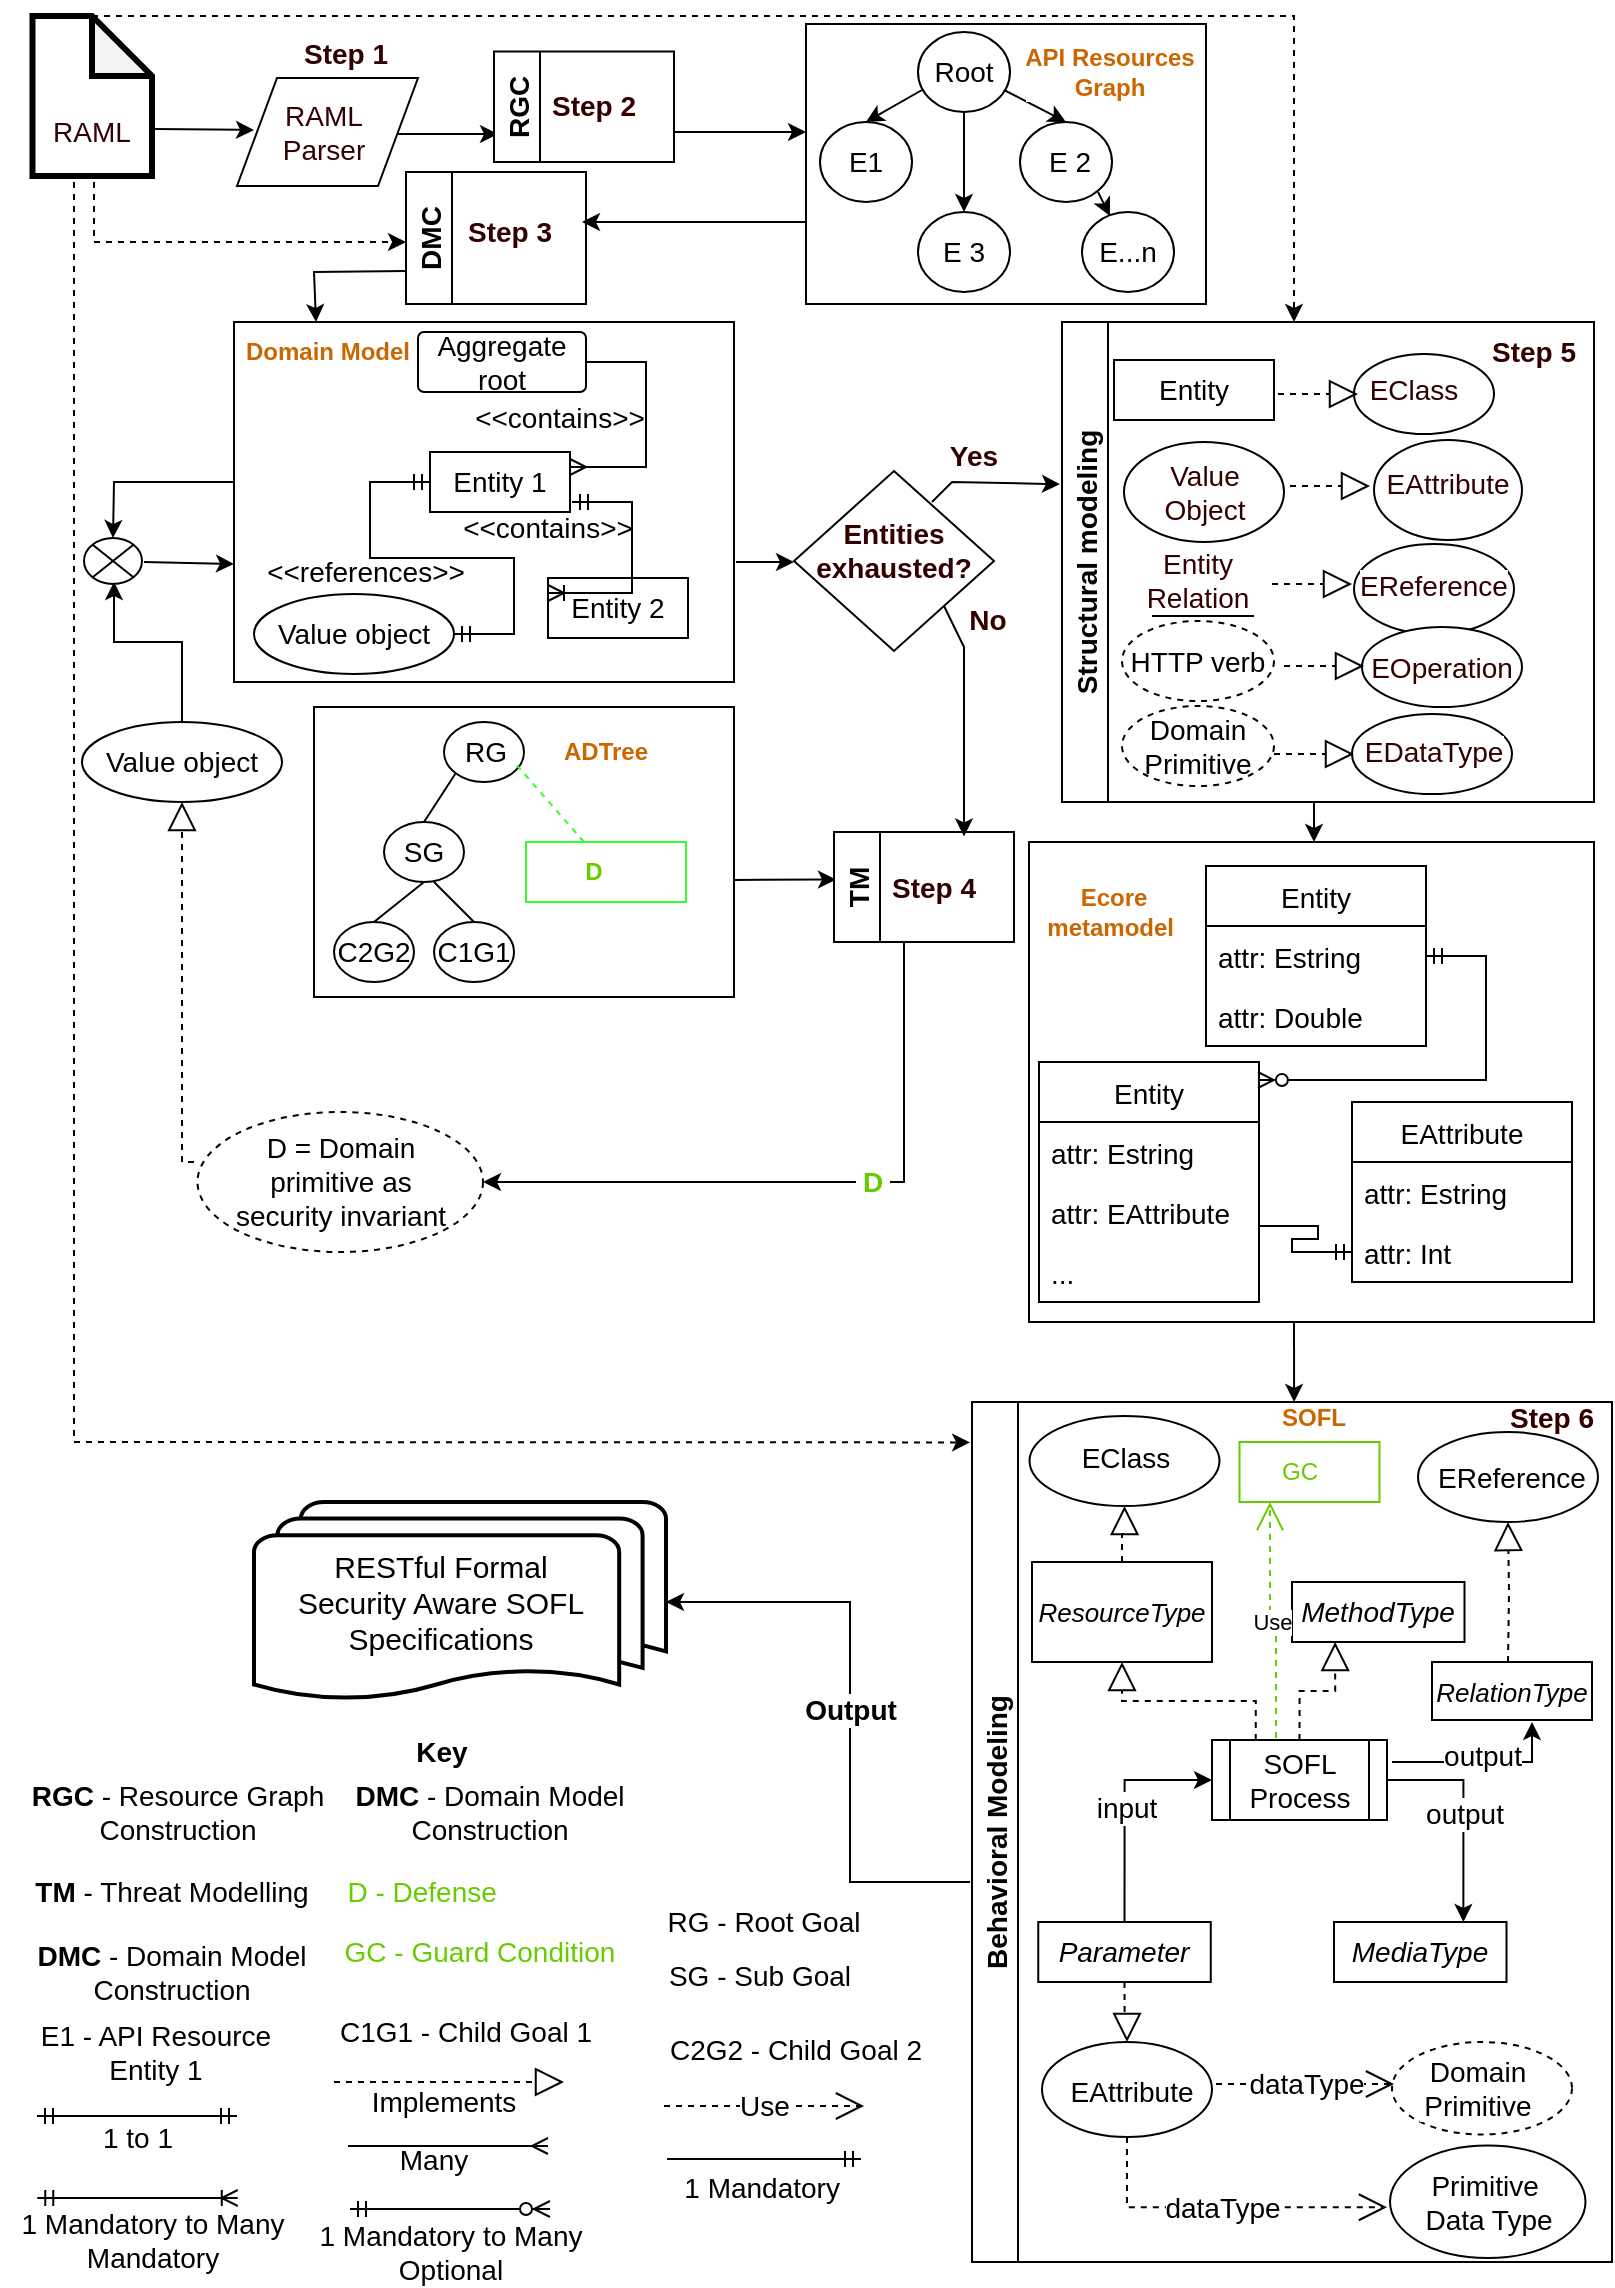 <mxfile version="15.8.7" type="device"><diagram name="Page-3" id="15rcQ--TNEFx4944QqeO"><mxGraphModel dx="946" dy="619" grid="1" gridSize="10" guides="1" tooltips="1" connect="1" arrows="1" fold="1" page="1" pageScale="1" pageWidth="413" pageHeight="583" math="0" shadow="0"><root><mxCell id="LGjT7sk2O4UjYlNqg3b7-0"/><mxCell id="LGjT7sk2O4UjYlNqg3b7-1" parent="LGjT7sk2O4UjYlNqg3b7-0"/><mxCell id="R_OeMxkTpsI81vRcRNlS-18" value="" style="rounded=0;whiteSpace=wrap;html=1;fontSize=14;" parent="LGjT7sk2O4UjYlNqg3b7-1" vertex="1"><mxGeometry x="120" y="160" width="250" height="180" as="geometry"/></mxCell><mxCell id="LGjT7sk2O4UjYlNqg3b7-2" value="" style="rounded=0;whiteSpace=wrap;html=1;fontSize=14;" parent="LGjT7sk2O4UjYlNqg3b7-1" vertex="1"><mxGeometry x="406" y="11" width="200" height="140" as="geometry"/></mxCell><mxCell id="LGjT7sk2O4UjYlNqg3b7-3" value="" style="shape=note;whiteSpace=wrap;html=1;backgroundOutline=1;darkOpacity=0.05;fontColor=#CC6600;strokeWidth=3;fillColor=none;" parent="LGjT7sk2O4UjYlNqg3b7-1" vertex="1"><mxGeometry x="19.25" y="7" width="59.75" height="80" as="geometry"/></mxCell><mxCell id="LGjT7sk2O4UjYlNqg3b7-4" value="RAML" style="text;html=1;strokeColor=none;fillColor=none;align=center;verticalAlign=middle;whiteSpace=wrap;rounded=0;fontColor=#330000;fontSize=14;" parent="LGjT7sk2O4UjYlNqg3b7-1" vertex="1"><mxGeometry x="19" y="50" width="60" height="30" as="geometry"/></mxCell><mxCell id="LGjT7sk2O4UjYlNqg3b7-25" value="" style="endArrow=classic;html=1;rounded=0;labelBackgroundColor=default;fontColor=default;strokeColor=default;entryX=1;entryY=0.5;entryDx=0;entryDy=0;" parent="LGjT7sk2O4UjYlNqg3b7-1" target="LGjT7sk2O4UjYlNqg3b7-106" edge="1"><mxGeometry relative="1" as="geometry"><mxPoint x="455" y="470" as="sourcePoint"/><mxPoint x="206" y="570" as="targetPoint"/><Array as="points"><mxPoint x="455" y="590"/><mxPoint x="330" y="590"/></Array></mxGeometry></mxCell><mxCell id="LGjT7sk2O4UjYlNqg3b7-26" value="&amp;nbsp;D&amp;nbsp;" style="edgeLabel;resizable=0;html=1;align=center;verticalAlign=middle;fontColor=#66CC00;strokeColor=default;fillColor=default;labelBackgroundColor=default;fontSize=14;fontStyle=1" parent="LGjT7sk2O4UjYlNqg3b7-25" connectable="0" vertex="1"><mxGeometry relative="1" as="geometry"><mxPoint x="29" as="offset"/></mxGeometry></mxCell><mxCell id="LGjT7sk2O4UjYlNqg3b7-27" value="Domain Model" style="text;html=1;strokeColor=none;fillColor=none;align=center;verticalAlign=middle;whiteSpace=wrap;rounded=0;labelBackgroundColor=default;fontColor=#CC6600;fontStyle=1" parent="LGjT7sk2O4UjYlNqg3b7-1" vertex="1"><mxGeometry x="101.75" y="160" width="130" height="30" as="geometry"/></mxCell><mxCell id="LGjT7sk2O4UjYlNqg3b7-29" value="" style="ellipse;whiteSpace=wrap;html=1;labelBackgroundColor=default;fontColor=#CC6600;strokeColor=default;fillColor=default;" parent="LGjT7sk2O4UjYlNqg3b7-1" vertex="1"><mxGeometry x="680" y="176" width="70" height="40" as="geometry"/></mxCell><mxCell id="LGjT7sk2O4UjYlNqg3b7-30" value="" style="ellipse;whiteSpace=wrap;html=1;labelBackgroundColor=default;fontColor=#CC6600;strokeColor=default;fillColor=default;" parent="LGjT7sk2O4UjYlNqg3b7-1" vertex="1"><mxGeometry x="565" y="220" width="80" height="50" as="geometry"/></mxCell><mxCell id="LGjT7sk2O4UjYlNqg3b7-32" value="Value Object" style="text;html=1;strokeColor=none;fillColor=none;align=center;verticalAlign=middle;whiteSpace=wrap;rounded=0;labelBackgroundColor=default;fontColor=#330000;arcSize=50;fontSize=14;" parent="LGjT7sk2O4UjYlNqg3b7-1" vertex="1"><mxGeometry x="577.5" y="232" width="55" height="25" as="geometry"/></mxCell><mxCell id="LGjT7sk2O4UjYlNqg3b7-35" value="" style="ellipse;whiteSpace=wrap;html=1;rounded=0;labelBackgroundColor=default;fontColor=#330000;strokeColor=default;fillColor=default;" parent="LGjT7sk2O4UjYlNqg3b7-1" vertex="1"><mxGeometry x="679" y="356" width="80" height="40" as="geometry"/></mxCell><mxCell id="LGjT7sk2O4UjYlNqg3b7-36" value="EDataType" style="text;html=1;strokeColor=none;fillColor=none;align=center;verticalAlign=middle;whiteSpace=wrap;rounded=0;labelBackgroundColor=default;fontColor=#330000;arcSize=50;fontSize=14;" parent="LGjT7sk2O4UjYlNqg3b7-1" vertex="1"><mxGeometry x="690" y="360" width="60" height="30" as="geometry"/></mxCell><mxCell id="LGjT7sk2O4UjYlNqg3b7-38" value="Behavioral Modeling" style="swimlane;horizontal=0;rounded=0;labelBackgroundColor=default;fontColor=default;strokeColor=default;fillColor=default;fontSize=14;" parent="LGjT7sk2O4UjYlNqg3b7-1" vertex="1"><mxGeometry x="489" y="700" width="320" height="430" as="geometry"/></mxCell><mxCell id="LGjT7sk2O4UjYlNqg3b7-39" value="" style="ellipse;whiteSpace=wrap;html=1;rounded=0;labelBackgroundColor=default;fontColor=default;strokeColor=default;fillColor=default;" parent="LGjT7sk2O4UjYlNqg3b7-38" vertex="1"><mxGeometry x="28.75" y="7" width="95" height="45" as="geometry"/></mxCell><mxCell id="LGjT7sk2O4UjYlNqg3b7-40" value="" style="shape=process;whiteSpace=wrap;html=1;backgroundOutline=1;rounded=0;labelBackgroundColor=default;fontColor=default;strokeColor=default;fillColor=default;" parent="LGjT7sk2O4UjYlNqg3b7-38" vertex="1"><mxGeometry x="120" y="169" width="87.5" height="40" as="geometry"/></mxCell><mxCell id="LGjT7sk2O4UjYlNqg3b7-41" value="SOFL Process" style="text;html=1;strokeColor=none;fillColor=none;align=center;verticalAlign=middle;whiteSpace=wrap;rounded=0;labelBackgroundColor=default;fontColor=default;fontSize=14;" parent="LGjT7sk2O4UjYlNqg3b7-38" vertex="1"><mxGeometry x="133.75" y="174" width="60" height="30" as="geometry"/></mxCell><mxCell id="LGjT7sk2O4UjYlNqg3b7-42" value="EClass" style="text;html=1;strokeColor=none;fillColor=none;align=center;verticalAlign=middle;whiteSpace=wrap;rounded=0;labelBackgroundColor=default;fontColor=default;fontSize=14;" parent="LGjT7sk2O4UjYlNqg3b7-38" vertex="1"><mxGeometry x="47" y="12.5" width="60" height="30" as="geometry"/></mxCell><mxCell id="LGjT7sk2O4UjYlNqg3b7-43" value="" style="ellipse;whiteSpace=wrap;html=1;rounded=0;labelBackgroundColor=default;fontColor=default;strokeColor=default;fillColor=default;" parent="LGjT7sk2O4UjYlNqg3b7-38" vertex="1"><mxGeometry x="223" y="15" width="90" height="45" as="geometry"/></mxCell><mxCell id="LGjT7sk2O4UjYlNqg3b7-44" value="EReference" style="text;html=1;strokeColor=none;fillColor=none;align=center;verticalAlign=middle;whiteSpace=wrap;rounded=0;labelBackgroundColor=default;fontColor=default;fontSize=14;" parent="LGjT7sk2O4UjYlNqg3b7-38" vertex="1"><mxGeometry x="240" y="22.5" width="60" height="30" as="geometry"/></mxCell><mxCell id="LGjT7sk2O4UjYlNqg3b7-45" value="ResourceType" style="whiteSpace=wrap;html=1;align=center;fontStyle=2;fontSize=13;" parent="LGjT7sk2O4UjYlNqg3b7-38" vertex="1"><mxGeometry x="30" y="80" width="90" height="50" as="geometry"/></mxCell><mxCell id="LGjT7sk2O4UjYlNqg3b7-46" value="Parameter" style="whiteSpace=wrap;html=1;align=center;fontStyle=2;fontSize=14;" parent="LGjT7sk2O4UjYlNqg3b7-38" vertex="1"><mxGeometry x="33.13" y="260" width="86.25" height="30" as="geometry"/></mxCell><mxCell id="LGjT7sk2O4UjYlNqg3b7-47" value="" style="ellipse;whiteSpace=wrap;html=1;rounded=0;labelBackgroundColor=default;fontColor=default;strokeColor=default;fillColor=default;dashed=1;" parent="LGjT7sk2O4UjYlNqg3b7-38" vertex="1"><mxGeometry x="210" y="320" width="90" height="46.25" as="geometry"/></mxCell><mxCell id="LGjT7sk2O4UjYlNqg3b7-48" value="MediaType" style="whiteSpace=wrap;html=1;align=center;fontStyle=2;fontSize=14;" parent="LGjT7sk2O4UjYlNqg3b7-38" vertex="1"><mxGeometry x="181" y="260" width="86.25" height="30" as="geometry"/></mxCell><mxCell id="LGjT7sk2O4UjYlNqg3b7-49" value="" style="ellipse;whiteSpace=wrap;html=1;rounded=0;labelBackgroundColor=default;fontColor=default;strokeColor=default;fillColor=default;" parent="LGjT7sk2O4UjYlNqg3b7-38" vertex="1"><mxGeometry x="35" y="320" width="85" height="47.5" as="geometry"/></mxCell><mxCell id="LGjT7sk2O4UjYlNqg3b7-50" value="EAttribute" style="text;html=1;strokeColor=none;fillColor=none;align=center;verticalAlign=middle;whiteSpace=wrap;rounded=0;labelBackgroundColor=default;fontColor=default;fontSize=14;" parent="LGjT7sk2O4UjYlNqg3b7-38" vertex="1"><mxGeometry x="50" y="330" width="60" height="30" as="geometry"/></mxCell><mxCell id="LGjT7sk2O4UjYlNqg3b7-51" value="MethodType" style="whiteSpace=wrap;html=1;align=center;fontStyle=2;fontSize=14;" parent="LGjT7sk2O4UjYlNqg3b7-38" vertex="1"><mxGeometry x="160" y="90" width="86.25" height="30" as="geometry"/></mxCell><mxCell id="LGjT7sk2O4UjYlNqg3b7-52" value="" style="endArrow=classic;html=1;rounded=0;edgeStyle=orthogonalEdgeStyle;exitX=0.5;exitY=0;exitDx=0;exitDy=0;entryX=0;entryY=0.5;entryDx=0;entryDy=0;" parent="LGjT7sk2O4UjYlNqg3b7-38" source="LGjT7sk2O4UjYlNqg3b7-46" target="LGjT7sk2O4UjYlNqg3b7-40" edge="1"><mxGeometry relative="1" as="geometry"><mxPoint x="19.38" y="189.5" as="sourcePoint"/><mxPoint x="110" y="200" as="targetPoint"/></mxGeometry></mxCell><mxCell id="LGjT7sk2O4UjYlNqg3b7-53" value="input" style="edgeLabel;resizable=0;html=1;align=center;verticalAlign=middle;fontSize=14;" parent="LGjT7sk2O4UjYlNqg3b7-52" connectable="0" vertex="1"><mxGeometry relative="1" as="geometry"/></mxCell><mxCell id="LGjT7sk2O4UjYlNqg3b7-54" value="" style="endArrow=classic;html=1;rounded=0;edgeStyle=orthogonalEdgeStyle;entryX=0.75;entryY=0;entryDx=0;entryDy=0;exitX=1;exitY=0.5;exitDx=0;exitDy=0;" parent="LGjT7sk2O4UjYlNqg3b7-38" source="LGjT7sk2O4UjYlNqg3b7-40" target="LGjT7sk2O4UjYlNqg3b7-48" edge="1"><mxGeometry relative="1" as="geometry"><mxPoint x="191.25" y="220" as="sourcePoint"/><mxPoint x="291.25" y="220" as="targetPoint"/><Array as="points"><mxPoint x="245" y="189"/></Array></mxGeometry></mxCell><mxCell id="LGjT7sk2O4UjYlNqg3b7-55" value="output" style="edgeLabel;resizable=0;html=1;align=center;verticalAlign=middle;fontSize=14;" parent="LGjT7sk2O4UjYlNqg3b7-54" connectable="0" vertex="1"><mxGeometry relative="1" as="geometry"/></mxCell><mxCell id="LGjT7sk2O4UjYlNqg3b7-56" value="Domain Primitive" style="text;html=1;strokeColor=none;fillColor=none;align=center;verticalAlign=middle;whiteSpace=wrap;rounded=0;labelBackgroundColor=default;fontColor=default;fontSize=14;" parent="LGjT7sk2O4UjYlNqg3b7-38" vertex="1"><mxGeometry x="223" y="328.13" width="60" height="30" as="geometry"/></mxCell><mxCell id="LGjT7sk2O4UjYlNqg3b7-57" value="RelationType" style="whiteSpace=wrap;html=1;align=center;fontStyle=2;fontSize=13;" parent="LGjT7sk2O4UjYlNqg3b7-38" vertex="1"><mxGeometry x="230" y="130" width="80" height="29" as="geometry"/></mxCell><mxCell id="LGjT7sk2O4UjYlNqg3b7-58" value="" style="endArrow=classic;html=1;rounded=0;edgeStyle=orthogonalEdgeStyle;" parent="LGjT7sk2O4UjYlNqg3b7-38" edge="1"><mxGeometry relative="1" as="geometry"><mxPoint x="210" y="180" as="sourcePoint"/><mxPoint x="280" y="160" as="targetPoint"/><Array as="points"><mxPoint x="280" y="180"/></Array></mxGeometry></mxCell><mxCell id="LGjT7sk2O4UjYlNqg3b7-59" value="output" style="edgeLabel;resizable=0;html=1;align=center;verticalAlign=middle;fontSize=14;" parent="LGjT7sk2O4UjYlNqg3b7-58" connectable="0" vertex="1"><mxGeometry relative="1" as="geometry"><mxPoint y="-3" as="offset"/></mxGeometry></mxCell><mxCell id="LGjT7sk2O4UjYlNqg3b7-60" value="" style="rounded=0;whiteSpace=wrap;html=1;strokeColor=#66CC00;" parent="LGjT7sk2O4UjYlNqg3b7-38" vertex="1"><mxGeometry x="133.75" y="20" width="70" height="30" as="geometry"/></mxCell><mxCell id="LGjT7sk2O4UjYlNqg3b7-61" value="GC" style="text;html=1;strokeColor=none;fillColor=none;align=center;verticalAlign=middle;whiteSpace=wrap;rounded=0;fontColor=#66CC00;" parent="LGjT7sk2O4UjYlNqg3b7-38" vertex="1"><mxGeometry x="133.75" y="20" width="60" height="30" as="geometry"/></mxCell><mxCell id="LGjT7sk2O4UjYlNqg3b7-62" value="" style="ellipse;whiteSpace=wrap;html=1;rounded=0;labelBackgroundColor=default;fontColor=default;strokeColor=default;fillColor=default;" parent="LGjT7sk2O4UjYlNqg3b7-38" vertex="1"><mxGeometry x="209" y="371.75" width="97.75" height="56.25" as="geometry"/></mxCell><mxCell id="LGjT7sk2O4UjYlNqg3b7-63" value="Primitive&amp;nbsp;&lt;br style=&quot;font-size: 14px;&quot;&gt;Data Type" style="text;html=1;strokeColor=none;fillColor=none;align=center;verticalAlign=middle;whiteSpace=wrap;rounded=0;labelBackgroundColor=default;fontColor=default;fontSize=14;" parent="LGjT7sk2O4UjYlNqg3b7-38" vertex="1"><mxGeometry x="223" y="380.81" width="71.25" height="38.13" as="geometry"/></mxCell><mxCell id="LGjT7sk2O4UjYlNqg3b7-64" value="&lt;font style=&quot;font-size: 14px&quot;&gt;dataType&lt;/font&gt;" style="endArrow=open;endSize=12;dashed=1;html=1;rounded=0;edgeStyle=orthogonalEdgeStyle;exitX=0.5;exitY=1;exitDx=0;exitDy=0;" parent="LGjT7sk2O4UjYlNqg3b7-38" source="LGjT7sk2O4UjYlNqg3b7-49" edge="1"><mxGeometry width="160" relative="1" as="geometry"><mxPoint x="47.5" y="402.63" as="sourcePoint"/><mxPoint x="207.5" y="402.63" as="targetPoint"/><Array as="points"><mxPoint x="78" y="403"/></Array></mxGeometry></mxCell><mxCell id="LGjT7sk2O4UjYlNqg3b7-65" value="" style="endArrow=block;dashed=1;endFill=0;endSize=12;html=1;rounded=0;edgeStyle=orthogonalEdgeStyle;exitX=0.5;exitY=1;exitDx=0;exitDy=0;entryX=0.5;entryY=0;entryDx=0;entryDy=0;" parent="LGjT7sk2O4UjYlNqg3b7-38" source="LGjT7sk2O4UjYlNqg3b7-46" target="LGjT7sk2O4UjYlNqg3b7-49" edge="1"><mxGeometry width="160" relative="1" as="geometry"><mxPoint x="20" y="309" as="sourcePoint"/><mxPoint x="75" y="309" as="targetPoint"/></mxGeometry></mxCell><mxCell id="LGjT7sk2O4UjYlNqg3b7-66" value="" style="endArrow=block;dashed=1;endFill=0;endSize=12;html=1;rounded=0;edgeStyle=orthogonalEdgeStyle;entryX=0.5;entryY=1;entryDx=0;entryDy=0;exitX=0.5;exitY=0;exitDx=0;exitDy=0;" parent="LGjT7sk2O4UjYlNqg3b7-38" source="LGjT7sk2O4UjYlNqg3b7-45" target="LGjT7sk2O4UjYlNqg3b7-39" edge="1"><mxGeometry width="160" relative="1" as="geometry"><mxPoint x="50" y="74" as="sourcePoint"/><mxPoint x="91" y="74" as="targetPoint"/></mxGeometry></mxCell><mxCell id="LGjT7sk2O4UjYlNqg3b7-67" value="" style="endArrow=block;dashed=1;endFill=0;endSize=12;html=1;rounded=0;edgeStyle=orthogonalEdgeStyle;entryX=0.5;entryY=1;entryDx=0;entryDy=0;" parent="LGjT7sk2O4UjYlNqg3b7-38" target="LGjT7sk2O4UjYlNqg3b7-43" edge="1"><mxGeometry width="160" relative="1" as="geometry"><mxPoint x="268" y="130" as="sourcePoint"/><mxPoint x="272" y="67" as="targetPoint"/></mxGeometry></mxCell><mxCell id="LGjT7sk2O4UjYlNqg3b7-68" value="" style="endArrow=block;dashed=1;endFill=0;endSize=12;html=1;rounded=0;strokeColor=#000000;edgeStyle=orthogonalEdgeStyle;entryX=0.25;entryY=1;entryDx=0;entryDy=0;exitX=0.5;exitY=0;exitDx=0;exitDy=0;" parent="LGjT7sk2O4UjYlNqg3b7-38" source="LGjT7sk2O4UjYlNqg3b7-40" target="LGjT7sk2O4UjYlNqg3b7-51" edge="1"><mxGeometry width="160" relative="1" as="geometry"><mxPoint x="150" y="144" as="sourcePoint"/><mxPoint x="230" y="144" as="targetPoint"/></mxGeometry></mxCell><mxCell id="LGjT7sk2O4UjYlNqg3b7-69" value="Use" style="endArrow=open;endSize=12;dashed=1;html=1;rounded=0;strokeColor=#66CC00;edgeStyle=orthogonalEdgeStyle;exitX=0.366;exitY=-0.025;exitDx=0;exitDy=0;exitPerimeter=0;" parent="LGjT7sk2O4UjYlNqg3b7-38" source="LGjT7sk2O4UjYlNqg3b7-40" edge="1"><mxGeometry width="160" relative="1" as="geometry"><mxPoint x="93.75" y="70" as="sourcePoint"/><mxPoint x="149" y="50" as="targetPoint"/><Array as="points"><mxPoint x="152" y="110"/><mxPoint x="149" y="110"/></Array></mxGeometry></mxCell><mxCell id="LGjT7sk2O4UjYlNqg3b7-70" value="" style="endArrow=block;dashed=1;endFill=0;endSize=12;html=1;rounded=0;strokeColor=#000000;edgeStyle=orthogonalEdgeStyle;entryX=0.5;entryY=1;entryDx=0;entryDy=0;exitX=0.25;exitY=0;exitDx=0;exitDy=0;" parent="LGjT7sk2O4UjYlNqg3b7-38" source="LGjT7sk2O4UjYlNqg3b7-40" target="LGjT7sk2O4UjYlNqg3b7-45" edge="1"><mxGeometry width="160" relative="1" as="geometry"><mxPoint x="3" y="149" as="sourcePoint"/><mxPoint x="83" y="149" as="targetPoint"/></mxGeometry></mxCell><mxCell id="LGjT7sk2O4UjYlNqg3b7-71" value="SOFL" style="text;html=1;strokeColor=none;fillColor=none;align=center;verticalAlign=middle;whiteSpace=wrap;rounded=0;labelBackgroundColor=default;fontColor=#CC6600;fontStyle=1" parent="LGjT7sk2O4UjYlNqg3b7-38" vertex="1"><mxGeometry x="96.25" y="-7.5" width="150" height="30" as="geometry"/></mxCell><mxCell id="R_OeMxkTpsI81vRcRNlS-47" value="Step 6" style="text;html=1;strokeColor=none;fillColor=none;align=center;verticalAlign=middle;whiteSpace=wrap;rounded=0;fontColor=#330000;fontSize=14;fontStyle=1" parent="LGjT7sk2O4UjYlNqg3b7-38" vertex="1"><mxGeometry x="260" y="-7.5" width="60" height="30" as="geometry"/></mxCell><mxCell id="LGjT7sk2O4UjYlNqg3b7-72" value="Structural modeling" style="swimlane;horizontal=0;rounded=0;labelBackgroundColor=default;fontColor=default;strokeColor=default;fillColor=default;fontSize=14;" parent="LGjT7sk2O4UjYlNqg3b7-1" vertex="1"><mxGeometry x="534" y="160" width="266" height="240" as="geometry"/></mxCell><mxCell id="LGjT7sk2O4UjYlNqg3b7-73" value="Entity" style="whiteSpace=wrap;html=1;align=center;fontSize=14;" parent="LGjT7sk2O4UjYlNqg3b7-72" vertex="1"><mxGeometry x="26" y="19" width="80" height="30" as="geometry"/></mxCell><mxCell id="LGjT7sk2O4UjYlNqg3b7-74" value="Domain Primitive" style="ellipse;whiteSpace=wrap;html=1;align=center;dashed=1;fontSize=14;" parent="LGjT7sk2O4UjYlNqg3b7-72" vertex="1"><mxGeometry x="30" y="192" width="76" height="40" as="geometry"/></mxCell><mxCell id="LGjT7sk2O4UjYlNqg3b7-75" value="Entity&lt;br style=&quot;font-size: 14px;&quot;&gt;Relation" style="text;html=1;strokeColor=none;fillColor=none;align=center;verticalAlign=middle;whiteSpace=wrap;rounded=0;labelBackgroundColor=default;fontColor=#330000;arcSize=50;fontSize=14;" parent="LGjT7sk2O4UjYlNqg3b7-72" vertex="1"><mxGeometry x="38" y="114" width="60" height="30" as="geometry"/></mxCell><mxCell id="LGjT7sk2O4UjYlNqg3b7-76" value="" style="ellipse;whiteSpace=wrap;html=1;labelBackgroundColor=default;fontColor=#CC6600;strokeColor=default;fillColor=default;" parent="LGjT7sk2O4UjYlNqg3b7-72" vertex="1"><mxGeometry x="146" y="111" width="80" height="45" as="geometry"/></mxCell><mxCell id="LGjT7sk2O4UjYlNqg3b7-77" value="EReference" style="text;html=1;strokeColor=none;fillColor=none;align=center;verticalAlign=middle;whiteSpace=wrap;rounded=0;labelBackgroundColor=default;fontColor=#330000;arcSize=50;fontSize=14;" parent="LGjT7sk2O4UjYlNqg3b7-72" vertex="1"><mxGeometry x="156" y="116.5" width="60" height="30" as="geometry"/></mxCell><mxCell id="LGjT7sk2O4UjYlNqg3b7-78" value="" style="ellipse;whiteSpace=wrap;html=1;labelBackgroundColor=default;fontColor=#CC6600;strokeColor=default;fillColor=default;" parent="LGjT7sk2O4UjYlNqg3b7-72" vertex="1"><mxGeometry x="156" y="59" width="74" height="50" as="geometry"/></mxCell><mxCell id="LGjT7sk2O4UjYlNqg3b7-79" value="EAttribute" style="text;html=1;strokeColor=none;fillColor=none;align=center;verticalAlign=middle;whiteSpace=wrap;rounded=0;labelBackgroundColor=default;fontColor=#330000;arcSize=50;fontSize=14;" parent="LGjT7sk2O4UjYlNqg3b7-72" vertex="1"><mxGeometry x="163" y="66" width="60" height="30" as="geometry"/></mxCell><mxCell id="R_OeMxkTpsI81vRcRNlS-66" value="" style="endArrow=classic;html=1;rounded=0;fontSize=14;" parent="LGjT7sk2O4UjYlNqg3b7-72" edge="1"><mxGeometry width="50" height="50" relative="1" as="geometry"><mxPoint x="126" y="240" as="sourcePoint"/><mxPoint x="126" y="260" as="targetPoint"/></mxGeometry></mxCell><mxCell id="R_OeMxkTpsI81vRcRNlS-41" value="Step 5" style="text;html=1;strokeColor=none;fillColor=none;align=center;verticalAlign=middle;whiteSpace=wrap;rounded=0;fontColor=#330000;fontSize=14;fontStyle=1" parent="LGjT7sk2O4UjYlNqg3b7-72" vertex="1"><mxGeometry x="206" width="60" height="30" as="geometry"/></mxCell><mxCell id="LGjT7sk2O4UjYlNqg3b7-31" value="EClass" style="text;html=1;strokeColor=none;fillColor=none;align=center;verticalAlign=middle;whiteSpace=wrap;rounded=0;labelBackgroundColor=default;fontColor=#330000;arcSize=50;fontSize=14;" parent="LGjT7sk2O4UjYlNqg3b7-72" vertex="1"><mxGeometry x="146" y="19" width="60" height="30" as="geometry"/></mxCell><mxCell id="6vw9boTRkzgZZFMW8M94-1" value="HTTP verb" style="ellipse;whiteSpace=wrap;html=1;align=center;dashed=1;fontSize=14;" vertex="1" parent="LGjT7sk2O4UjYlNqg3b7-72"><mxGeometry x="30" y="149.5" width="76" height="40" as="geometry"/></mxCell><mxCell id="6vw9boTRkzgZZFMW8M94-4" value="" style="ellipse;whiteSpace=wrap;html=1;rounded=0;labelBackgroundColor=default;fontColor=#330000;strokeColor=default;fillColor=default;" vertex="1" parent="LGjT7sk2O4UjYlNqg3b7-72"><mxGeometry x="150" y="152.5" width="80" height="40" as="geometry"/></mxCell><mxCell id="6vw9boTRkzgZZFMW8M94-3" value="EOperation" style="text;html=1;strokeColor=none;fillColor=none;align=center;verticalAlign=middle;whiteSpace=wrap;rounded=0;labelBackgroundColor=default;fontColor=#330000;arcSize=50;fontSize=14;" vertex="1" parent="LGjT7sk2O4UjYlNqg3b7-72"><mxGeometry x="160" y="157.5" width="60" height="30" as="geometry"/></mxCell><mxCell id="LGjT7sk2O4UjYlNqg3b7-83" value="" style="strokeWidth=2;html=1;shape=mxgraph.flowchart.multi-document;whiteSpace=wrap;rounded=0;labelBackgroundColor=default;fontColor=default;fillColor=default;strokeColor=default;" parent="LGjT7sk2O4UjYlNqg3b7-1" vertex="1"><mxGeometry x="130" y="750" width="206" height="100" as="geometry"/></mxCell><mxCell id="LGjT7sk2O4UjYlNqg3b7-84" value="" style="endArrow=classic;html=1;rounded=0;edgeStyle=orthogonalEdgeStyle;entryX=1;entryY=0.5;entryDx=0;entryDy=0;entryPerimeter=0;" parent="LGjT7sk2O4UjYlNqg3b7-1" target="LGjT7sk2O4UjYlNqg3b7-83" edge="1"><mxGeometry relative="1" as="geometry"><mxPoint x="488" y="940" as="sourcePoint"/><mxPoint x="476" y="670" as="targetPoint"/><Array as="points"><mxPoint x="428" y="940"/><mxPoint x="428" y="800"/></Array></mxGeometry></mxCell><mxCell id="LGjT7sk2O4UjYlNqg3b7-85" value="Output" style="edgeLabel;resizable=0;html=1;align=center;verticalAlign=middle;fontStyle=1;fontSize=14;" parent="LGjT7sk2O4UjYlNqg3b7-84" connectable="0" vertex="1"><mxGeometry relative="1" as="geometry"/></mxCell><mxCell id="LGjT7sk2O4UjYlNqg3b7-86" value="RESTful Formal Security Aware SOFL Specifications" style="text;html=1;strokeColor=none;fillColor=none;align=center;verticalAlign=middle;whiteSpace=wrap;rounded=0;fontSize=15;" parent="LGjT7sk2O4UjYlNqg3b7-1" vertex="1"><mxGeometry x="146" y="785" width="155" height="30" as="geometry"/></mxCell><mxCell id="LGjT7sk2O4UjYlNqg3b7-87" value="&lt;font color=&quot;#000000&quot; style=&quot;font-size: 14px;&quot;&gt;&lt;b style=&quot;font-size: 14px;&quot;&gt;Key&lt;/b&gt;&lt;/font&gt;" style="text;html=1;strokeColor=none;fillColor=none;align=center;verticalAlign=middle;whiteSpace=wrap;rounded=0;fontColor=#66CC00;fontSize=14;" parent="LGjT7sk2O4UjYlNqg3b7-1" vertex="1"><mxGeometry x="193.5" y="860" width="60" height="30" as="geometry"/></mxCell><mxCell id="LGjT7sk2O4UjYlNqg3b7-88" value="D - Defense&amp;nbsp;" style="text;html=1;strokeColor=none;fillColor=none;align=center;verticalAlign=middle;whiteSpace=wrap;rounded=0;fontColor=#66CC00;fontSize=14;" parent="LGjT7sk2O4UjYlNqg3b7-1" vertex="1"><mxGeometry x="166" y="930" width="100" height="30" as="geometry"/></mxCell><mxCell id="LGjT7sk2O4UjYlNqg3b7-89" value="GC - Guard Condition" style="text;html=1;strokeColor=none;fillColor=none;align=center;verticalAlign=middle;whiteSpace=wrap;rounded=0;fontColor=#66CC00;fontSize=14;" parent="LGjT7sk2O4UjYlNqg3b7-1" vertex="1"><mxGeometry x="173" y="960" width="140" height="30" as="geometry"/></mxCell><mxCell id="LGjT7sk2O4UjYlNqg3b7-90" value="RG - Root Goal" style="text;html=1;strokeColor=none;fillColor=none;align=center;verticalAlign=middle;whiteSpace=wrap;rounded=0;fontColor=#000000;fontSize=14;" parent="LGjT7sk2O4UjYlNqg3b7-1" vertex="1"><mxGeometry x="315" y="945" width="140" height="30" as="geometry"/></mxCell><mxCell id="LGjT7sk2O4UjYlNqg3b7-91" value="SG - Sub Goal" style="text;html=1;strokeColor=none;fillColor=none;align=center;verticalAlign=middle;whiteSpace=wrap;rounded=0;fontColor=#000000;fontSize=14;" parent="LGjT7sk2O4UjYlNqg3b7-1" vertex="1"><mxGeometry x="313" y="972" width="140" height="30" as="geometry"/></mxCell><mxCell id="LGjT7sk2O4UjYlNqg3b7-92" value="C1G1 - Child Goal 1" style="text;html=1;strokeColor=none;fillColor=none;align=center;verticalAlign=middle;whiteSpace=wrap;rounded=0;fontColor=#000000;fontSize=14;" parent="LGjT7sk2O4UjYlNqg3b7-1" vertex="1"><mxGeometry x="166" y="1000" width="140" height="30" as="geometry"/></mxCell><mxCell id="LGjT7sk2O4UjYlNqg3b7-93" value="C2G2 - Child Goal 2" style="text;html=1;strokeColor=none;fillColor=none;align=center;verticalAlign=middle;whiteSpace=wrap;rounded=0;fontColor=#000000;fontSize=14;" parent="LGjT7sk2O4UjYlNqg3b7-1" vertex="1"><mxGeometry x="331" y="1009" width="140" height="30" as="geometry"/></mxCell><mxCell id="LGjT7sk2O4UjYlNqg3b7-94" value="Value object" style="ellipse;whiteSpace=wrap;html=1;align=center;fontColor=#000000;strokeColor=#000000;fontSize=14;" parent="LGjT7sk2O4UjYlNqg3b7-1" vertex="1"><mxGeometry x="44" y="360" width="100" height="40" as="geometry"/></mxCell><mxCell id="LGjT7sk2O4UjYlNqg3b7-95" value="&lt;font style=&quot;font-size: 14px&quot;&gt;dataType&lt;/font&gt;" style="endArrow=open;endSize=12;dashed=1;html=1;rounded=0;edgeStyle=orthogonalEdgeStyle;" parent="LGjT7sk2O4UjYlNqg3b7-1" edge="1"><mxGeometry width="160" relative="1" as="geometry"><mxPoint x="611" y="1041" as="sourcePoint"/><mxPoint x="700" y="1041" as="targetPoint"/></mxGeometry></mxCell><mxCell id="LGjT7sk2O4UjYlNqg3b7-96" value="" style="endArrow=block;dashed=1;endFill=0;endSize=12;html=1;rounded=0;edgeStyle=orthogonalEdgeStyle;" parent="LGjT7sk2O4UjYlNqg3b7-1" edge="1"><mxGeometry width="160" relative="1" as="geometry"><mxPoint x="170" y="1040" as="sourcePoint"/><mxPoint x="285" y="1040" as="targetPoint"/><Array as="points"><mxPoint x="260" y="1039.5"/><mxPoint x="260" y="1039.5"/></Array></mxGeometry></mxCell><mxCell id="LGjT7sk2O4UjYlNqg3b7-97" value="Implements" style="text;html=1;strokeColor=none;fillColor=none;align=center;verticalAlign=middle;whiteSpace=wrap;rounded=0;fontSize=14;" parent="LGjT7sk2O4UjYlNqg3b7-1" vertex="1"><mxGeometry x="195" y="1035" width="60" height="30" as="geometry"/></mxCell><mxCell id="LGjT7sk2O4UjYlNqg3b7-98" value="&lt;font style=&quot;font-size: 14px&quot;&gt;Use&lt;/font&gt;" style="endArrow=open;endSize=12;dashed=1;html=1;rounded=0;edgeStyle=orthogonalEdgeStyle;" parent="LGjT7sk2O4UjYlNqg3b7-1" edge="1"><mxGeometry width="160" relative="1" as="geometry"><mxPoint x="335" y="1052" as="sourcePoint"/><mxPoint x="435" y="1052" as="targetPoint"/></mxGeometry></mxCell><mxCell id="LGjT7sk2O4UjYlNqg3b7-99" value="" style="endArrow=block;dashed=1;endFill=0;endSize=12;html=1;rounded=0;edgeStyle=orthogonalEdgeStyle;" parent="LGjT7sk2O4UjYlNqg3b7-1" edge="1"><mxGeometry width="160" relative="1" as="geometry"><mxPoint x="640" y="376" as="sourcePoint"/><mxPoint x="680" y="376" as="targetPoint"/></mxGeometry></mxCell><mxCell id="LGjT7sk2O4UjYlNqg3b7-100" value="" style="endArrow=block;dashed=1;endFill=0;endSize=12;html=1;rounded=0;edgeStyle=orthogonalEdgeStyle;" parent="LGjT7sk2O4UjYlNqg3b7-1" edge="1"><mxGeometry width="160" relative="1" as="geometry"><mxPoint x="639" y="291" as="sourcePoint"/><mxPoint x="679" y="291" as="targetPoint"/></mxGeometry></mxCell><mxCell id="LGjT7sk2O4UjYlNqg3b7-101" value="" style="endArrow=block;dashed=1;endFill=0;endSize=12;html=1;rounded=0;edgeStyle=orthogonalEdgeStyle;" parent="LGjT7sk2O4UjYlNqg3b7-1" edge="1"><mxGeometry width="160" relative="1" as="geometry"><mxPoint x="648" y="242" as="sourcePoint"/><mxPoint x="688" y="242" as="targetPoint"/></mxGeometry></mxCell><mxCell id="LGjT7sk2O4UjYlNqg3b7-102" value="" style="endArrow=block;dashed=1;endFill=0;endSize=12;html=1;rounded=0;edgeStyle=orthogonalEdgeStyle;" parent="LGjT7sk2O4UjYlNqg3b7-1" edge="1"><mxGeometry width="160" relative="1" as="geometry"><mxPoint x="642" y="196" as="sourcePoint"/><mxPoint x="682" y="196" as="targetPoint"/></mxGeometry></mxCell><mxCell id="LGjT7sk2O4UjYlNqg3b7-103" value="Entity 1" style="whiteSpace=wrap;html=1;align=center;fontSize=14;" parent="LGjT7sk2O4UjYlNqg3b7-1" vertex="1"><mxGeometry x="218" y="225" width="70" height="30" as="geometry"/></mxCell><mxCell id="LGjT7sk2O4UjYlNqg3b7-105" value="Aggregate root" style="rounded=1;arcSize=10;whiteSpace=wrap;html=1;align=center;fontSize=14;" parent="LGjT7sk2O4UjYlNqg3b7-1" vertex="1"><mxGeometry x="212" y="165" width="84" height="30" as="geometry"/></mxCell><mxCell id="LGjT7sk2O4UjYlNqg3b7-106" value="D = Domain &lt;br&gt;primitive as&lt;br style=&quot;font-size: 14px&quot;&gt;security invariant" style="ellipse;whiteSpace=wrap;html=1;align=center;dashed=1;fontSize=14;" parent="LGjT7sk2O4UjYlNqg3b7-1" vertex="1"><mxGeometry x="101.75" y="555" width="142.75" height="70" as="geometry"/></mxCell><mxCell id="LGjT7sk2O4UjYlNqg3b7-107" value="" style="endArrow=block;dashed=1;endFill=0;endSize=12;html=1;rounded=0;strokeColor=#000000;edgeStyle=orthogonalEdgeStyle;entryX=0.5;entryY=1;entryDx=0;entryDy=0;" parent="LGjT7sk2O4UjYlNqg3b7-1" target="LGjT7sk2O4UjYlNqg3b7-94" edge="1"><mxGeometry width="160" relative="1" as="geometry"><mxPoint x="100" y="580" as="sourcePoint"/><mxPoint x="134" y="390" as="targetPoint"/><Array as="points"><mxPoint x="94" y="510"/><mxPoint x="94" y="510"/></Array></mxGeometry></mxCell><mxCell id="LGjT7sk2O4UjYlNqg3b7-111" value="" style="endArrow=none;html=1;rounded=0;strokeColor=#000000;edgeStyle=orthogonalEdgeStyle;" parent="LGjT7sk2O4UjYlNqg3b7-1" edge="1"><mxGeometry relative="1" as="geometry"><mxPoint x="579" y="307" as="sourcePoint"/><mxPoint x="630" y="307" as="targetPoint"/></mxGeometry></mxCell><mxCell id="LGjT7sk2O4UjYlNqg3b7-112" value="" style="shape=parallelogram;perimeter=parallelogramPerimeter;whiteSpace=wrap;html=1;fixedSize=1;" parent="LGjT7sk2O4UjYlNqg3b7-1" vertex="1"><mxGeometry x="121.5" y="38" width="90.5" height="54" as="geometry"/></mxCell><mxCell id="LGjT7sk2O4UjYlNqg3b7-113" value="RAML Parser" style="text;html=1;strokeColor=none;fillColor=none;align=center;verticalAlign=middle;whiteSpace=wrap;rounded=0;fontColor=#330000;fontSize=14;" parent="LGjT7sk2O4UjYlNqg3b7-1" vertex="1"><mxGeometry x="135" y="50" width="60" height="30" as="geometry"/></mxCell><mxCell id="LGjT7sk2O4UjYlNqg3b7-115" value="" style="group" parent="LGjT7sk2O4UjYlNqg3b7-1" vertex="1" connectable="0"><mxGeometry x="413" y="15" width="190" height="130" as="geometry"/></mxCell><mxCell id="LGjT7sk2O4UjYlNqg3b7-116" value="" style="endArrow=classic;html=1;rounded=0;fontSize=14;entryX=0.304;entryY=0.05;entryDx=0;entryDy=0;entryPerimeter=0;" parent="LGjT7sk2O4UjYlNqg3b7-115" target="LGjT7sk2O4UjYlNqg3b7-121" edge="1"><mxGeometry width="50" height="50" relative="1" as="geometry"><mxPoint x="139" y="80" as="sourcePoint"/><mxPoint x="169" y="50" as="targetPoint"/></mxGeometry></mxCell><mxCell id="LGjT7sk2O4UjYlNqg3b7-117" value="" style="group" parent="LGjT7sk2O4UjYlNqg3b7-115" vertex="1" connectable="0"><mxGeometry width="190" height="130" as="geometry"/></mxCell><mxCell id="LGjT7sk2O4UjYlNqg3b7-118" value="" style="ellipse;whiteSpace=wrap;html=1;" parent="LGjT7sk2O4UjYlNqg3b7-117" vertex="1"><mxGeometry x="49" width="46" height="40" as="geometry"/></mxCell><mxCell id="LGjT7sk2O4UjYlNqg3b7-119" value="" style="ellipse;whiteSpace=wrap;html=1;" parent="LGjT7sk2O4UjYlNqg3b7-117" vertex="1"><mxGeometry y="45" width="46" height="40" as="geometry"/></mxCell><mxCell id="LGjT7sk2O4UjYlNqg3b7-120" value="" style="ellipse;whiteSpace=wrap;html=1;" parent="LGjT7sk2O4UjYlNqg3b7-117" vertex="1"><mxGeometry x="100" y="45" width="46" height="40" as="geometry"/></mxCell><mxCell id="LGjT7sk2O4UjYlNqg3b7-121" value="" style="ellipse;whiteSpace=wrap;html=1;" parent="LGjT7sk2O4UjYlNqg3b7-117" vertex="1"><mxGeometry x="131" y="90" width="46" height="40" as="geometry"/></mxCell><mxCell id="LGjT7sk2O4UjYlNqg3b7-122" value="" style="ellipse;whiteSpace=wrap;html=1;" parent="LGjT7sk2O4UjYlNqg3b7-117" vertex="1"><mxGeometry x="49" y="90" width="46" height="40" as="geometry"/></mxCell><mxCell id="LGjT7sk2O4UjYlNqg3b7-123" value="" style="endArrow=classic;html=1;rounded=0;fontSize=14;entryX=0.5;entryY=0;entryDx=0;entryDy=0;" parent="LGjT7sk2O4UjYlNqg3b7-117" target="LGjT7sk2O4UjYlNqg3b7-119" edge="1"><mxGeometry width="50" height="50" relative="1" as="geometry"><mxPoint x="51" y="29" as="sourcePoint"/><mxPoint x="101" y="-21" as="targetPoint"/></mxGeometry></mxCell><mxCell id="LGjT7sk2O4UjYlNqg3b7-124" value="" style="endArrow=classic;html=1;rounded=0;fontSize=14;entryX=0.5;entryY=0;entryDx=0;entryDy=0;" parent="LGjT7sk2O4UjYlNqg3b7-117" target="LGjT7sk2O4UjYlNqg3b7-120" edge="1"><mxGeometry width="50" height="50" relative="1" as="geometry"><mxPoint x="92" y="29" as="sourcePoint"/><mxPoint x="142" y="-21" as="targetPoint"/></mxGeometry></mxCell><mxCell id="LGjT7sk2O4UjYlNqg3b7-125" value="" style="endArrow=classic;html=1;rounded=0;fontSize=14;entryX=0.5;entryY=0;entryDx=0;entryDy=0;" parent="LGjT7sk2O4UjYlNqg3b7-117" target="LGjT7sk2O4UjYlNqg3b7-122" edge="1"><mxGeometry width="50" height="50" relative="1" as="geometry"><mxPoint x="72" y="40" as="sourcePoint"/><mxPoint x="122" y="-10" as="targetPoint"/></mxGeometry></mxCell><mxCell id="LGjT7sk2O4UjYlNqg3b7-126" value="&lt;font style=&quot;font-size: 14px&quot;&gt;Root&lt;/font&gt;" style="text;html=1;strokeColor=none;fillColor=none;align=center;verticalAlign=middle;whiteSpace=wrap;rounded=0;" parent="LGjT7sk2O4UjYlNqg3b7-117" vertex="1"><mxGeometry x="42" y="5" width="60" height="30" as="geometry"/></mxCell><mxCell id="LGjT7sk2O4UjYlNqg3b7-127" value="&lt;font style=&quot;font-size: 14px&quot;&gt;E1&lt;/font&gt;" style="text;html=1;strokeColor=none;fillColor=none;align=center;verticalAlign=middle;whiteSpace=wrap;rounded=0;" parent="LGjT7sk2O4UjYlNqg3b7-117" vertex="1"><mxGeometry x="-7" y="50" width="60" height="30" as="geometry"/></mxCell><mxCell id="LGjT7sk2O4UjYlNqg3b7-128" value="&lt;font style=&quot;font-size: 14px&quot;&gt;E 2&lt;/font&gt;" style="text;html=1;strokeColor=none;fillColor=none;align=center;verticalAlign=middle;whiteSpace=wrap;rounded=0;" parent="LGjT7sk2O4UjYlNqg3b7-117" vertex="1"><mxGeometry x="95" y="50" width="60" height="30" as="geometry"/></mxCell><mxCell id="LGjT7sk2O4UjYlNqg3b7-129" value="&lt;font style=&quot;font-size: 14px&quot;&gt;E 3&lt;/font&gt;" style="text;html=1;strokeColor=none;fillColor=none;align=center;verticalAlign=middle;whiteSpace=wrap;rounded=0;" parent="LGjT7sk2O4UjYlNqg3b7-117" vertex="1"><mxGeometry x="42" y="95" width="60" height="30" as="geometry"/></mxCell><mxCell id="LGjT7sk2O4UjYlNqg3b7-130" value="&lt;font style=&quot;font-size: 14px&quot;&gt;E...n&lt;br&gt;&lt;/font&gt;" style="text;html=1;strokeColor=none;fillColor=none;align=center;verticalAlign=middle;whiteSpace=wrap;rounded=0;" parent="LGjT7sk2O4UjYlNqg3b7-117" vertex="1"><mxGeometry x="124" y="95" width="60" height="30" as="geometry"/></mxCell><mxCell id="LGjT7sk2O4UjYlNqg3b7-114" value="API Resources&lt;br&gt;Graph" style="text;html=1;strokeColor=none;fillColor=none;align=center;verticalAlign=middle;whiteSpace=wrap;rounded=0;labelBackgroundColor=default;fontColor=#CC6600;fontStyle=1" parent="LGjT7sk2O4UjYlNqg3b7-117" vertex="1"><mxGeometry x="100" y="5" width="90" height="30" as="geometry"/></mxCell><mxCell id="LGjT7sk2O4UjYlNqg3b7-131" value="E1 - API Resource&lt;br&gt;Entity 1" style="text;html=1;strokeColor=none;fillColor=none;align=center;verticalAlign=middle;whiteSpace=wrap;rounded=0;fontColor=#000000;fontSize=14;" parent="LGjT7sk2O4UjYlNqg3b7-1" vertex="1"><mxGeometry x="6" y="1010" width="150" height="30" as="geometry"/></mxCell><mxCell id="LGjT7sk2O4UjYlNqg3b7-132" value="" style="endArrow=classic;html=1;rounded=0;fontSize=14;" parent="LGjT7sk2O4UjYlNqg3b7-1" edge="1"><mxGeometry relative="1" as="geometry"><mxPoint x="80.25" y="63.5" as="sourcePoint"/><mxPoint x="130" y="64" as="targetPoint"/></mxGeometry></mxCell><mxCell id="R_OeMxkTpsI81vRcRNlS-3" value="" style="endArrow=classic;html=1;rounded=0;fontSize=14;" parent="LGjT7sk2O4UjYlNqg3b7-1" edge="1"><mxGeometry width="50" height="50" relative="1" as="geometry"><mxPoint x="202" y="66" as="sourcePoint"/><mxPoint x="252" y="66" as="targetPoint"/></mxGeometry></mxCell><mxCell id="R_OeMxkTpsI81vRcRNlS-4" value="" style="endArrow=classic;html=1;rounded=0;fontSize=14;entryX=0;entryY=0;entryDx=0;entryDy=0;" parent="LGjT7sk2O4UjYlNqg3b7-1" target="LGjT7sk2O4UjYlNqg3b7-127" edge="1"><mxGeometry width="50" height="50" relative="1" as="geometry"><mxPoint x="340" y="65" as="sourcePoint"/><mxPoint x="376" y="65.5" as="targetPoint"/></mxGeometry></mxCell><mxCell id="R_OeMxkTpsI81vRcRNlS-5" value="Entity 2" style="whiteSpace=wrap;html=1;align=center;fontSize=14;" parent="LGjT7sk2O4UjYlNqg3b7-1" vertex="1"><mxGeometry x="277" y="288" width="70" height="30" as="geometry"/></mxCell><mxCell id="R_OeMxkTpsI81vRcRNlS-7" value="" style="edgeStyle=entityRelationEdgeStyle;fontSize=12;html=1;endArrow=ERmandOne;startArrow=ERmandOne;rounded=0;exitX=1;exitY=0.5;exitDx=0;exitDy=0;" parent="LGjT7sk2O4UjYlNqg3b7-1" source="R_OeMxkTpsI81vRcRNlS-11" edge="1"><mxGeometry width="100" height="100" relative="1" as="geometry"><mxPoint x="230" y="305.5" as="sourcePoint"/><mxPoint x="218" y="240" as="targetPoint"/></mxGeometry></mxCell><mxCell id="R_OeMxkTpsI81vRcRNlS-8" value="" style="edgeStyle=entityRelationEdgeStyle;fontSize=12;html=1;endArrow=ERoneToMany;startArrow=ERmandOne;rounded=0;entryX=0;entryY=0.25;entryDx=0;entryDy=0;" parent="LGjT7sk2O4UjYlNqg3b7-1" target="R_OeMxkTpsI81vRcRNlS-5" edge="1"><mxGeometry width="100" height="100" relative="1" as="geometry"><mxPoint x="289" y="250" as="sourcePoint"/><mxPoint x="370" y="270" as="targetPoint"/></mxGeometry></mxCell><mxCell id="R_OeMxkTpsI81vRcRNlS-11" value="Value object" style="ellipse;whiteSpace=wrap;html=1;align=center;fontSize=14;" parent="LGjT7sk2O4UjYlNqg3b7-1" vertex="1"><mxGeometry x="130" y="296" width="100" height="40" as="geometry"/></mxCell><mxCell id="R_OeMxkTpsI81vRcRNlS-12" value="" style="edgeStyle=entityRelationEdgeStyle;fontSize=12;html=1;endArrow=ERmany;rounded=0;entryX=1;entryY=0.25;entryDx=0;entryDy=0;" parent="LGjT7sk2O4UjYlNqg3b7-1" target="LGjT7sk2O4UjYlNqg3b7-103" edge="1"><mxGeometry width="100" height="100" relative="1" as="geometry"><mxPoint x="296" y="180" as="sourcePoint"/><mxPoint x="396" y="80" as="targetPoint"/></mxGeometry></mxCell><mxCell id="R_OeMxkTpsI81vRcRNlS-13" value="&amp;lt;&amp;lt;contains&amp;gt;&amp;gt;" style="text;html=1;strokeColor=none;fillColor=none;align=center;verticalAlign=middle;whiteSpace=wrap;rounded=0;fontSize=14;" parent="LGjT7sk2O4UjYlNqg3b7-1" vertex="1"><mxGeometry x="253" y="193" width="60" height="30" as="geometry"/></mxCell><mxCell id="R_OeMxkTpsI81vRcRNlS-15" value="&amp;lt;&amp;lt;references&amp;gt;&amp;gt;" style="text;html=1;strokeColor=none;fillColor=none;align=center;verticalAlign=middle;whiteSpace=wrap;rounded=0;fontSize=14;" parent="LGjT7sk2O4UjYlNqg3b7-1" vertex="1"><mxGeometry x="156" y="270" width="60" height="30" as="geometry"/></mxCell><mxCell id="R_OeMxkTpsI81vRcRNlS-17" value="&amp;lt;&amp;lt;contains&amp;gt;&amp;gt;" style="text;html=1;strokeColor=none;fillColor=none;align=center;verticalAlign=middle;whiteSpace=wrap;rounded=0;fontSize=14;" parent="LGjT7sk2O4UjYlNqg3b7-1" vertex="1"><mxGeometry x="246.5" y="248" width="60" height="30" as="geometry"/></mxCell><mxCell id="R_OeMxkTpsI81vRcRNlS-19" value="" style="verticalLabelPosition=bottom;verticalAlign=top;html=1;shape=mxgraph.flowchart.or;fontSize=14;" parent="LGjT7sk2O4UjYlNqg3b7-1" vertex="1"><mxGeometry x="45" y="268" width="29" height="23" as="geometry"/></mxCell><mxCell id="R_OeMxkTpsI81vRcRNlS-22" value="" style="endArrow=classic;html=1;rounded=0;fontSize=14;exitX=0.5;exitY=0;exitDx=0;exitDy=0;" parent="LGjT7sk2O4UjYlNqg3b7-1" source="LGjT7sk2O4UjYlNqg3b7-94" edge="1"><mxGeometry width="50" height="50" relative="1" as="geometry"><mxPoint x="60" y="360" as="sourcePoint"/><mxPoint x="60" y="290" as="targetPoint"/><Array as="points"><mxPoint x="94" y="320"/><mxPoint x="60" y="320"/></Array></mxGeometry></mxCell><mxCell id="R_OeMxkTpsI81vRcRNlS-23" value="" style="endArrow=classic;html=1;rounded=0;fontSize=14;entryX=-0.004;entryY=0.672;entryDx=0;entryDy=0;entryPerimeter=0;" parent="LGjT7sk2O4UjYlNqg3b7-1" edge="1"><mxGeometry width="50" height="50" relative="1" as="geometry"><mxPoint x="75" y="280" as="sourcePoint"/><mxPoint x="120" y="280.96" as="targetPoint"/></mxGeometry></mxCell><mxCell id="R_OeMxkTpsI81vRcRNlS-24" value="" style="endArrow=classic;html=1;rounded=0;fontSize=14;entryX=0.5;entryY=0;entryDx=0;entryDy=0;entryPerimeter=0;" parent="LGjT7sk2O4UjYlNqg3b7-1" target="R_OeMxkTpsI81vRcRNlS-19" edge="1"><mxGeometry width="50" height="50" relative="1" as="geometry"><mxPoint x="120" y="240" as="sourcePoint"/><mxPoint x="170" y="190" as="targetPoint"/><Array as="points"><mxPoint x="60" y="240"/></Array></mxGeometry></mxCell><mxCell id="R_OeMxkTpsI81vRcRNlS-27" value="" style="endArrow=classic;html=1;rounded=0;fontSize=14;entryX=0;entryY=0.5;entryDx=0;entryDy=0;dashed=1;" parent="LGjT7sk2O4UjYlNqg3b7-1" edge="1"><mxGeometry width="50" height="50" relative="1" as="geometry"><mxPoint x="50" y="90" as="sourcePoint"/><mxPoint x="206" y="120" as="targetPoint"/><Array as="points"><mxPoint x="50" y="120"/></Array></mxGeometry></mxCell><mxCell id="R_OeMxkTpsI81vRcRNlS-28" value="Step 1" style="text;html=1;strokeColor=none;fillColor=none;align=center;verticalAlign=middle;whiteSpace=wrap;rounded=0;fontColor=#330000;fontSize=14;fontStyle=1" parent="LGjT7sk2O4UjYlNqg3b7-1" vertex="1"><mxGeometry x="146" y="11" width="60" height="30" as="geometry"/></mxCell><mxCell id="R_OeMxkTpsI81vRcRNlS-31" value="" style="rounded=0;whiteSpace=wrap;html=1;fontSize=14;" parent="LGjT7sk2O4UjYlNqg3b7-1" vertex="1"><mxGeometry x="517.5" y="420" width="282.5" height="240" as="geometry"/></mxCell><mxCell id="R_OeMxkTpsI81vRcRNlS-33" value="" style="group" parent="LGjT7sk2O4UjYlNqg3b7-1" vertex="1" connectable="0"><mxGeometry x="170" y="360" width="200" height="137.5" as="geometry"/></mxCell><mxCell id="R_OeMxkTpsI81vRcRNlS-32" value="" style="rounded=0;whiteSpace=wrap;html=1;fontSize=14;" parent="R_OeMxkTpsI81vRcRNlS-33" vertex="1"><mxGeometry x="-10" y="-7.5" width="210" height="145" as="geometry"/></mxCell><mxCell id="LGjT7sk2O4UjYlNqg3b7-11" value="" style="ellipse;whiteSpace=wrap;html=1;fontColor=#330000;" parent="R_OeMxkTpsI81vRcRNlS-33" vertex="1"><mxGeometry x="55" width="40" height="30" as="geometry"/></mxCell><mxCell id="LGjT7sk2O4UjYlNqg3b7-12" value="" style="ellipse;whiteSpace=wrap;html=1;fontColor=#330000;" parent="R_OeMxkTpsI81vRcRNlS-33" vertex="1"><mxGeometry x="25" y="50" width="40" height="30" as="geometry"/></mxCell><mxCell id="LGjT7sk2O4UjYlNqg3b7-13" value="" style="ellipse;whiteSpace=wrap;html=1;fontColor=#330000;" parent="R_OeMxkTpsI81vRcRNlS-33" vertex="1"><mxGeometry y="100" width="40" height="30" as="geometry"/></mxCell><mxCell id="LGjT7sk2O4UjYlNqg3b7-14" value="" style="ellipse;whiteSpace=wrap;html=1;fontColor=#330000;" parent="R_OeMxkTpsI81vRcRNlS-33" vertex="1"><mxGeometry x="50" y="100" width="40" height="30" as="geometry"/></mxCell><mxCell id="LGjT7sk2O4UjYlNqg3b7-15" value="" style="rounded=0;whiteSpace=wrap;html=1;fontColor=#330000;strokeColor=#33FF33;fillColor=default;" parent="R_OeMxkTpsI81vRcRNlS-33" vertex="1"><mxGeometry x="96" y="60" width="80" height="30" as="geometry"/></mxCell><mxCell id="LGjT7sk2O4UjYlNqg3b7-16" value="" style="endArrow=none;html=1;rounded=0;fontColor=#330000;dashed=1;strokeColor=#33FF33;labelBackgroundColor=default;" parent="R_OeMxkTpsI81vRcRNlS-33" edge="1"><mxGeometry width="50" height="50" relative="1" as="geometry"><mxPoint x="125" y="60" as="sourcePoint"/><mxPoint x="90" y="20" as="targetPoint"/></mxGeometry></mxCell><mxCell id="LGjT7sk2O4UjYlNqg3b7-17" value="" style="endArrow=none;html=1;rounded=0;labelBackgroundColor=default;strokeColor=default;fontColor=default;exitX=0.5;exitY=0;exitDx=0;exitDy=0;entryX=0;entryY=1;entryDx=0;entryDy=0;" parent="R_OeMxkTpsI81vRcRNlS-33" source="LGjT7sk2O4UjYlNqg3b7-12" target="LGjT7sk2O4UjYlNqg3b7-11" edge="1"><mxGeometry width="50" height="50" relative="1" as="geometry"><mxPoint x="30" y="50" as="sourcePoint"/><mxPoint x="60" y="20" as="targetPoint"/></mxGeometry></mxCell><mxCell id="LGjT7sk2O4UjYlNqg3b7-18" value="" style="endArrow=none;html=1;rounded=0;labelBackgroundColor=default;strokeColor=default;fontColor=default;exitX=0.5;exitY=0;exitDx=0;exitDy=0;entryX=0.5;entryY=1;entryDx=0;entryDy=0;" parent="R_OeMxkTpsI81vRcRNlS-33" source="LGjT7sk2O4UjYlNqg3b7-13" target="LGjT7sk2O4UjYlNqg3b7-12" edge="1"><mxGeometry width="50" height="50" relative="1" as="geometry"><mxPoint x="15" y="120" as="sourcePoint"/><mxPoint x="35" y="80" as="targetPoint"/></mxGeometry></mxCell><mxCell id="LGjT7sk2O4UjYlNqg3b7-19" value="" style="endArrow=none;html=1;rounded=0;labelBackgroundColor=default;strokeColor=default;fontColor=default;exitX=0.5;exitY=0;exitDx=0;exitDy=0;" parent="R_OeMxkTpsI81vRcRNlS-33" source="LGjT7sk2O4UjYlNqg3b7-14" edge="1"><mxGeometry width="50" height="50" relative="1" as="geometry"><mxPoint x="70" y="110" as="sourcePoint"/><mxPoint x="50" y="80" as="targetPoint"/></mxGeometry></mxCell><mxCell id="LGjT7sk2O4UjYlNqg3b7-28" value="ADTree" style="text;html=1;strokeColor=none;fillColor=none;align=center;verticalAlign=middle;whiteSpace=wrap;rounded=0;labelBackgroundColor=default;fontColor=#CC6600;fontStyle=1" parent="R_OeMxkTpsI81vRcRNlS-33" vertex="1"><mxGeometry x="106" width="60" height="30" as="geometry"/></mxCell><mxCell id="LGjT7sk2O4UjYlNqg3b7-20" value="&lt;font style=&quot;font-size: 14px&quot;&gt;RG&lt;/font&gt;" style="text;html=1;strokeColor=none;fillColor=none;align=center;verticalAlign=middle;whiteSpace=wrap;rounded=0;fontColor=default;" parent="R_OeMxkTpsI81vRcRNlS-33" vertex="1"><mxGeometry x="46" width="60" height="30" as="geometry"/></mxCell><mxCell id="LGjT7sk2O4UjYlNqg3b7-23" value="&lt;font style=&quot;font-size: 14px&quot;&gt;SG&lt;/font&gt;" style="text;html=1;strokeColor=none;fillColor=none;align=center;verticalAlign=middle;whiteSpace=wrap;rounded=0;fontColor=default;" parent="R_OeMxkTpsI81vRcRNlS-33" vertex="1"><mxGeometry x="15" y="50" width="60" height="30" as="geometry"/></mxCell><mxCell id="LGjT7sk2O4UjYlNqg3b7-24" value="&lt;font style=&quot;font-size: 14px&quot;&gt;C2G2&lt;/font&gt;" style="text;html=1;strokeColor=none;fillColor=none;align=center;verticalAlign=middle;whiteSpace=wrap;rounded=0;fontColor=default;" parent="R_OeMxkTpsI81vRcRNlS-33" vertex="1"><mxGeometry x="-10" y="100" width="60" height="30" as="geometry"/></mxCell><mxCell id="LGjT7sk2O4UjYlNqg3b7-22" value="&lt;font style=&quot;font-size: 14px&quot;&gt;C1G1&lt;/font&gt;" style="text;html=1;strokeColor=none;fillColor=none;align=center;verticalAlign=middle;whiteSpace=wrap;rounded=0;fontColor=default;" parent="R_OeMxkTpsI81vRcRNlS-33" vertex="1"><mxGeometry x="40" y="100" width="60" height="30" as="geometry"/></mxCell><mxCell id="LGjT7sk2O4UjYlNqg3b7-21" value="&lt;b&gt;D&lt;/b&gt;" style="text;html=1;strokeColor=none;fillColor=none;align=center;verticalAlign=middle;whiteSpace=wrap;rounded=0;fontColor=#66CC00;" parent="R_OeMxkTpsI81vRcRNlS-33" vertex="1"><mxGeometry x="100" y="60" width="60" height="30" as="geometry"/></mxCell><mxCell id="R_OeMxkTpsI81vRcRNlS-35" value="" style="endArrow=classic;html=1;rounded=0;fontSize=14;entryX=0;entryY=0.5;entryDx=0;entryDy=0;" parent="LGjT7sk2O4UjYlNqg3b7-1" edge="1"><mxGeometry width="50" height="50" relative="1" as="geometry"><mxPoint x="370" y="439" as="sourcePoint"/><mxPoint x="421" y="438.75" as="targetPoint"/></mxGeometry></mxCell><mxCell id="R_OeMxkTpsI81vRcRNlS-36" value="" style="rhombus;whiteSpace=wrap;html=1;fontSize=14;" parent="LGjT7sk2O4UjYlNqg3b7-1" vertex="1"><mxGeometry x="400" y="234.5" width="100" height="90" as="geometry"/></mxCell><mxCell id="R_OeMxkTpsI81vRcRNlS-37" value="" style="endArrow=classic;html=1;rounded=0;fontSize=14;" parent="LGjT7sk2O4UjYlNqg3b7-1" edge="1"><mxGeometry width="50" height="50" relative="1" as="geometry"><mxPoint x="371" y="280" as="sourcePoint"/><mxPoint x="400" y="280" as="targetPoint"/></mxGeometry></mxCell><mxCell id="R_OeMxkTpsI81vRcRNlS-38" value="" style="endArrow=classic;html=1;rounded=0;fontSize=14;entryX=0;entryY=0.338;entryDx=0;entryDy=0;entryPerimeter=0;" parent="LGjT7sk2O4UjYlNqg3b7-1" edge="1"><mxGeometry width="50" height="50" relative="1" as="geometry"><mxPoint x="469" y="250" as="sourcePoint"/><mxPoint x="533" y="241.12" as="targetPoint"/><Array as="points"><mxPoint x="479" y="240"/></Array></mxGeometry></mxCell><mxCell id="R_OeMxkTpsI81vRcRNlS-39" value="" style="endArrow=classic;html=1;rounded=0;fontSize=14;entryX=0.5;entryY=0;entryDx=0;entryDy=0;exitX=1;exitY=1;exitDx=0;exitDy=0;" parent="LGjT7sk2O4UjYlNqg3b7-1" source="R_OeMxkTpsI81vRcRNlS-36" edge="1"><mxGeometry width="50" height="50" relative="1" as="geometry"><mxPoint x="465" y="295" as="sourcePoint"/><mxPoint x="485" y="417.25" as="targetPoint"/><Array as="points"><mxPoint x="485" y="322.5"/></Array></mxGeometry></mxCell><mxCell id="R_OeMxkTpsI81vRcRNlS-42" value="Entities&lt;br&gt;exhausted?" style="text;html=1;strokeColor=none;fillColor=none;align=center;verticalAlign=middle;whiteSpace=wrap;rounded=0;fontColor=#330000;fontSize=14;fontStyle=1" parent="LGjT7sk2O4UjYlNqg3b7-1" vertex="1"><mxGeometry x="420" y="258.5" width="60" height="30" as="geometry"/></mxCell><mxCell id="R_OeMxkTpsI81vRcRNlS-43" value="Entity" style="swimlane;fontStyle=0;childLayout=stackLayout;horizontal=1;startSize=30;horizontalStack=0;resizeParent=1;resizeParentMax=0;resizeLast=0;collapsible=1;marginBottom=0;fontSize=14;" parent="LGjT7sk2O4UjYlNqg3b7-1" vertex="1"><mxGeometry x="522.5" y="530" width="110" height="120" as="geometry"/></mxCell><mxCell id="R_OeMxkTpsI81vRcRNlS-44" value="attr: Estring" style="text;strokeColor=none;fillColor=none;align=left;verticalAlign=middle;spacingLeft=4;spacingRight=4;overflow=hidden;points=[[0,0.5],[1,0.5]];portConstraint=eastwest;rotatable=0;fontSize=14;" parent="R_OeMxkTpsI81vRcRNlS-43" vertex="1"><mxGeometry y="30" width="110" height="30" as="geometry"/></mxCell><mxCell id="R_OeMxkTpsI81vRcRNlS-45" value="attr: EAttribute" style="text;strokeColor=none;fillColor=none;align=left;verticalAlign=middle;spacingLeft=4;spacingRight=4;overflow=hidden;points=[[0,0.5],[1,0.5]];portConstraint=eastwest;rotatable=0;fontSize=14;" parent="R_OeMxkTpsI81vRcRNlS-43" vertex="1"><mxGeometry y="60" width="110" height="30" as="geometry"/></mxCell><mxCell id="R_OeMxkTpsI81vRcRNlS-46" value="..." style="text;strokeColor=none;fillColor=none;align=left;verticalAlign=middle;spacingLeft=4;spacingRight=4;overflow=hidden;points=[[0,0.5],[1,0.5]];portConstraint=eastwest;rotatable=0;fontSize=14;" parent="R_OeMxkTpsI81vRcRNlS-43" vertex="1"><mxGeometry y="90" width="110" height="30" as="geometry"/></mxCell><mxCell id="R_OeMxkTpsI81vRcRNlS-48" value="DMC" style="swimlane;horizontal=0;fontSize=14;" parent="LGjT7sk2O4UjYlNqg3b7-1" vertex="1"><mxGeometry x="206" y="85" width="90" height="66" as="geometry"/></mxCell><mxCell id="R_OeMxkTpsI81vRcRNlS-29" value="Step 3" style="text;html=1;strokeColor=none;fillColor=none;align=center;verticalAlign=middle;whiteSpace=wrap;rounded=0;fontColor=#330000;fontSize=14;fontStyle=1" parent="R_OeMxkTpsI81vRcRNlS-48" vertex="1"><mxGeometry x="22" y="15" width="60" height="30" as="geometry"/></mxCell><mxCell id="R_OeMxkTpsI81vRcRNlS-50" value="TM" style="swimlane;horizontal=0;fontSize=14;" parent="LGjT7sk2O4UjYlNqg3b7-1" vertex="1"><mxGeometry x="420" y="415" width="90" height="55" as="geometry"/></mxCell><mxCell id="R_OeMxkTpsI81vRcRNlS-68" value="Step 4" style="text;html=1;strokeColor=none;fillColor=none;align=center;verticalAlign=middle;whiteSpace=wrap;rounded=0;fontColor=#330000;fontSize=14;fontStyle=1" parent="R_OeMxkTpsI81vRcRNlS-50" vertex="1"><mxGeometry x="20" y="12.5" width="60" height="30" as="geometry"/></mxCell><mxCell id="R_OeMxkTpsI81vRcRNlS-51" value="RGC" style="swimlane;horizontal=0;fontSize=14;" parent="LGjT7sk2O4UjYlNqg3b7-1" vertex="1"><mxGeometry x="250" y="24.75" width="90" height="55.25" as="geometry"/></mxCell><mxCell id="R_OeMxkTpsI81vRcRNlS-53" value="Step 2" style="text;html=1;strokeColor=none;fillColor=none;align=center;verticalAlign=middle;whiteSpace=wrap;rounded=0;fontColor=#330000;fontSize=14;fontStyle=1" parent="R_OeMxkTpsI81vRcRNlS-51" vertex="1"><mxGeometry x="20" y="12.63" width="60" height="30" as="geometry"/></mxCell><mxCell id="R_OeMxkTpsI81vRcRNlS-26" value="" style="endArrow=classic;html=1;rounded=0;fontSize=14;exitX=0;exitY=0.707;exitDx=0;exitDy=0;exitPerimeter=0;" parent="LGjT7sk2O4UjYlNqg3b7-1" source="LGjT7sk2O4UjYlNqg3b7-2" edge="1"><mxGeometry width="50" height="50" relative="1" as="geometry"><mxPoint x="425" y="118.5" as="sourcePoint"/><mxPoint x="294" y="110" as="targetPoint"/></mxGeometry></mxCell><mxCell id="R_OeMxkTpsI81vRcRNlS-52" value="" style="endArrow=classic;html=1;rounded=0;fontSize=14;exitX=0;exitY=0.75;exitDx=0;exitDy=0;entryX=0.164;entryY=0;entryDx=0;entryDy=0;entryPerimeter=0;" parent="LGjT7sk2O4UjYlNqg3b7-1" source="R_OeMxkTpsI81vRcRNlS-48" target="R_OeMxkTpsI81vRcRNlS-18" edge="1"><mxGeometry width="50" height="50" relative="1" as="geometry"><mxPoint x="-10" y="205" as="sourcePoint"/><mxPoint x="40" y="155" as="targetPoint"/><Array as="points"><mxPoint x="160" y="135"/></Array></mxGeometry></mxCell><mxCell id="R_OeMxkTpsI81vRcRNlS-54" value="EAttribute" style="swimlane;fontStyle=0;childLayout=stackLayout;horizontal=1;startSize=30;horizontalStack=0;resizeParent=1;resizeParentMax=0;resizeLast=0;collapsible=1;marginBottom=0;fontSize=14;" parent="LGjT7sk2O4UjYlNqg3b7-1" vertex="1"><mxGeometry x="679" y="550" width="110" height="90" as="geometry"/></mxCell><mxCell id="R_OeMxkTpsI81vRcRNlS-55" value="attr: Estring" style="text;strokeColor=none;fillColor=none;align=left;verticalAlign=middle;spacingLeft=4;spacingRight=4;overflow=hidden;points=[[0,0.5],[1,0.5]];portConstraint=eastwest;rotatable=0;fontSize=14;" parent="R_OeMxkTpsI81vRcRNlS-54" vertex="1"><mxGeometry y="30" width="110" height="30" as="geometry"/></mxCell><mxCell id="R_OeMxkTpsI81vRcRNlS-67" value="" style="endArrow=classic;html=1;rounded=0;fontSize=14;entryX=0.432;entryY=0.25;entryDx=0;entryDy=0;entryPerimeter=0;" parent="R_OeMxkTpsI81vRcRNlS-54" target="LGjT7sk2O4UjYlNqg3b7-71" edge="1"><mxGeometry width="50" height="50" relative="1" as="geometry"><mxPoint x="-29" y="110" as="sourcePoint"/><mxPoint x="21" y="60" as="targetPoint"/></mxGeometry></mxCell><mxCell id="R_OeMxkTpsI81vRcRNlS-56" value="attr: Int" style="text;strokeColor=none;fillColor=none;align=left;verticalAlign=middle;spacingLeft=4;spacingRight=4;overflow=hidden;points=[[0,0.5],[1,0.5]];portConstraint=eastwest;rotatable=0;fontSize=14;" parent="R_OeMxkTpsI81vRcRNlS-54" vertex="1"><mxGeometry y="60" width="110" height="30" as="geometry"/></mxCell><mxCell id="R_OeMxkTpsI81vRcRNlS-58" value="Entity" style="swimlane;fontStyle=0;childLayout=stackLayout;horizontal=1;startSize=30;horizontalStack=0;resizeParent=1;resizeParentMax=0;resizeLast=0;collapsible=1;marginBottom=0;fontSize=14;" parent="LGjT7sk2O4UjYlNqg3b7-1" vertex="1"><mxGeometry x="606" y="432" width="110" height="90" as="geometry"/></mxCell><mxCell id="R_OeMxkTpsI81vRcRNlS-59" value="attr: Estring" style="text;strokeColor=none;fillColor=none;align=left;verticalAlign=middle;spacingLeft=4;spacingRight=4;overflow=hidden;points=[[0,0.5],[1,0.5]];portConstraint=eastwest;rotatable=0;fontSize=14;" parent="R_OeMxkTpsI81vRcRNlS-58" vertex="1"><mxGeometry y="30" width="110" height="30" as="geometry"/></mxCell><mxCell id="R_OeMxkTpsI81vRcRNlS-60" value="attr: Double" style="text;strokeColor=none;fillColor=none;align=left;verticalAlign=middle;spacingLeft=4;spacingRight=4;overflow=hidden;points=[[0,0.5],[1,0.5]];portConstraint=eastwest;rotatable=0;fontSize=14;" parent="R_OeMxkTpsI81vRcRNlS-58" vertex="1"><mxGeometry y="60" width="110" height="30" as="geometry"/></mxCell><mxCell id="R_OeMxkTpsI81vRcRNlS-62" value="" style="edgeStyle=entityRelationEdgeStyle;fontSize=12;html=1;endArrow=ERmandOne;rounded=0;entryX=0;entryY=0.5;entryDx=0;entryDy=0;" parent="R_OeMxkTpsI81vRcRNlS-58" target="R_OeMxkTpsI81vRcRNlS-56" edge="1"><mxGeometry width="100" height="100" relative="1" as="geometry"><mxPoint x="26" y="180" as="sourcePoint"/><mxPoint x="126" y="80" as="targetPoint"/></mxGeometry></mxCell><mxCell id="R_OeMxkTpsI81vRcRNlS-63" value="" style="edgeStyle=entityRelationEdgeStyle;fontSize=12;html=1;endArrow=ERzeroToMany;startArrow=ERmandOne;rounded=0;entryX=0.995;entryY=0.075;entryDx=0;entryDy=0;entryPerimeter=0;" parent="LGjT7sk2O4UjYlNqg3b7-1" source="R_OeMxkTpsI81vRcRNlS-58" target="R_OeMxkTpsI81vRcRNlS-43" edge="1"><mxGeometry width="100" height="100" relative="1" as="geometry"><mxPoint x="569" y="460" as="sourcePoint"/><mxPoint x="519" y="570" as="targetPoint"/></mxGeometry></mxCell><mxCell id="LGjT7sk2O4UjYlNqg3b7-80" value="Ecore metamodel&amp;nbsp;" style="text;html=1;strokeColor=none;fillColor=none;align=center;verticalAlign=middle;whiteSpace=wrap;rounded=0;labelBackgroundColor=default;fontColor=#CC6600;fontStyle=1" parent="LGjT7sk2O4UjYlNqg3b7-1" vertex="1"><mxGeometry x="520" y="440" width="80" height="30" as="geometry"/></mxCell><mxCell id="R_OeMxkTpsI81vRcRNlS-69" value="" style="endArrow=classic;html=1;rounded=0;fontSize=14;entryX=-0.003;entryY=0.047;entryDx=0;entryDy=0;entryPerimeter=0;dashed=1;" parent="LGjT7sk2O4UjYlNqg3b7-1" target="LGjT7sk2O4UjYlNqg3b7-38" edge="1"><mxGeometry width="50" height="50" relative="1" as="geometry"><mxPoint x="40" y="90" as="sourcePoint"/><mxPoint x="79" y="45" as="targetPoint"/><Array as="points"><mxPoint x="40" y="720"/></Array></mxGeometry></mxCell><mxCell id="R_OeMxkTpsI81vRcRNlS-70" value="&lt;b&gt;TM&lt;/b&gt; - Threat Modelling" style="text;html=1;strokeColor=none;fillColor=none;align=center;verticalAlign=middle;whiteSpace=wrap;rounded=0;fontColor=#000000;fontSize=14;" parent="LGjT7sk2O4UjYlNqg3b7-1" vertex="1"><mxGeometry x="14" y="930" width="150" height="30" as="geometry"/></mxCell><mxCell id="R_OeMxkTpsI81vRcRNlS-71" value="&lt;b&gt;DMC&lt;/b&gt; - Domain Model Construction" style="text;html=1;strokeColor=none;fillColor=none;align=center;verticalAlign=middle;whiteSpace=wrap;rounded=0;fontColor=#000000;fontSize=14;" parent="LGjT7sk2O4UjYlNqg3b7-1" vertex="1"><mxGeometry x="172.5" y="890" width="150" height="30" as="geometry"/></mxCell><mxCell id="R_OeMxkTpsI81vRcRNlS-72" value="&lt;b&gt;DMC&lt;/b&gt; - Domain Model Construction" style="text;html=1;strokeColor=none;fillColor=none;align=center;verticalAlign=middle;whiteSpace=wrap;rounded=0;fontColor=#000000;fontSize=14;" parent="LGjT7sk2O4UjYlNqg3b7-1" vertex="1"><mxGeometry x="14" y="970" width="150" height="30" as="geometry"/></mxCell><mxCell id="R_OeMxkTpsI81vRcRNlS-73" value="&lt;b&gt;RGC&lt;/b&gt; - Resource Graph Construction" style="text;html=1;strokeColor=none;fillColor=none;align=center;verticalAlign=middle;whiteSpace=wrap;rounded=0;fontColor=#000000;fontSize=14;" parent="LGjT7sk2O4UjYlNqg3b7-1" vertex="1"><mxGeometry x="14" y="890" width="156" height="30" as="geometry"/></mxCell><mxCell id="ey7gpVam53iikiuhE3Ax-1" value="Yes" style="text;html=1;strokeColor=none;fillColor=none;align=center;verticalAlign=middle;whiteSpace=wrap;rounded=0;fontColor=#330000;fontSize=14;fontStyle=1" parent="LGjT7sk2O4UjYlNqg3b7-1" vertex="1"><mxGeometry x="460" y="212" width="60" height="30" as="geometry"/></mxCell><mxCell id="ey7gpVam53iikiuhE3Ax-2" value="No" style="text;html=1;strokeColor=none;fillColor=none;align=center;verticalAlign=middle;whiteSpace=wrap;rounded=0;fontColor=#330000;fontSize=14;fontStyle=1" parent="LGjT7sk2O4UjYlNqg3b7-1" vertex="1"><mxGeometry x="467" y="294" width="60" height="30" as="geometry"/></mxCell><mxCell id="QM0CdNOCrMJICo_d47WP-0" value="" style="edgeStyle=entityRelationEdgeStyle;fontSize=12;html=1;endArrow=ERmandOne;startArrow=ERmandOne;rounded=0;" parent="LGjT7sk2O4UjYlNqg3b7-1" edge="1"><mxGeometry width="100" height="100" relative="1" as="geometry"><mxPoint x="21.5" y="1057" as="sourcePoint"/><mxPoint x="121.5" y="1057" as="targetPoint"/></mxGeometry></mxCell><mxCell id="QM0CdNOCrMJICo_d47WP-1" value="1 to 1" style="text;html=1;strokeColor=none;fillColor=none;align=center;verticalAlign=middle;whiteSpace=wrap;rounded=0;fontSize=14;" parent="LGjT7sk2O4UjYlNqg3b7-1" vertex="1"><mxGeometry x="41.75" y="1053" width="60" height="30" as="geometry"/></mxCell><mxCell id="QM0CdNOCrMJICo_d47WP-2" value="" style="edgeStyle=entityRelationEdgeStyle;fontSize=12;html=1;endArrow=ERoneToMany;startArrow=ERmandOne;rounded=0;" parent="LGjT7sk2O4UjYlNqg3b7-1" edge="1"><mxGeometry width="100" height="100" relative="1" as="geometry"><mxPoint x="21.63" y="1098" as="sourcePoint"/><mxPoint x="121.88" y="1098" as="targetPoint"/></mxGeometry></mxCell><mxCell id="QM0CdNOCrMJICo_d47WP-3" value="1 Mandatory to Many Mandatory" style="text;html=1;strokeColor=none;fillColor=none;align=center;verticalAlign=middle;whiteSpace=wrap;rounded=0;fontSize=14;" parent="LGjT7sk2O4UjYlNqg3b7-1" vertex="1"><mxGeometry x="3" y="1104" width="153.25" height="30" as="geometry"/></mxCell><mxCell id="QM0CdNOCrMJICo_d47WP-4" value="" style="edgeStyle=entityRelationEdgeStyle;fontSize=12;html=1;endArrow=ERmany;rounded=0;" parent="LGjT7sk2O4UjYlNqg3b7-1" edge="1"><mxGeometry width="100" height="100" relative="1" as="geometry"><mxPoint x="177" y="1072" as="sourcePoint"/><mxPoint x="277" y="1072" as="targetPoint"/></mxGeometry></mxCell><mxCell id="QM0CdNOCrMJICo_d47WP-5" value="Many" style="text;html=1;strokeColor=none;fillColor=none;align=center;verticalAlign=middle;whiteSpace=wrap;rounded=0;fontSize=14;" parent="LGjT7sk2O4UjYlNqg3b7-1" vertex="1"><mxGeometry x="190" y="1064" width="60" height="30" as="geometry"/></mxCell><mxCell id="QM0CdNOCrMJICo_d47WP-6" value="" style="edgeStyle=entityRelationEdgeStyle;fontSize=12;html=1;endArrow=ERzeroToMany;startArrow=ERmandOne;rounded=0;" parent="LGjT7sk2O4UjYlNqg3b7-1" edge="1"><mxGeometry width="100" height="100" relative="1" as="geometry"><mxPoint x="178" y="1103.5" as="sourcePoint"/><mxPoint x="278" y="1103.5" as="targetPoint"/></mxGeometry></mxCell><mxCell id="QM0CdNOCrMJICo_d47WP-7" value="1 Mandatory to Many Optional" style="text;html=1;strokeColor=none;fillColor=none;align=center;verticalAlign=middle;whiteSpace=wrap;rounded=0;fontSize=14;" parent="LGjT7sk2O4UjYlNqg3b7-1" vertex="1"><mxGeometry x="156.25" y="1110" width="145" height="30" as="geometry"/></mxCell><mxCell id="QM0CdNOCrMJICo_d47WP-8" value="" style="edgeStyle=entityRelationEdgeStyle;fontSize=12;html=1;endArrow=ERmandOne;rounded=0;" parent="LGjT7sk2O4UjYlNqg3b7-1" edge="1"><mxGeometry width="100" height="100" relative="1" as="geometry"><mxPoint x="336.5" y="1078.5" as="sourcePoint"/><mxPoint x="433.5" y="1078.5" as="targetPoint"/></mxGeometry></mxCell><mxCell id="QM0CdNOCrMJICo_d47WP-9" value="1 Mandatory&amp;nbsp;" style="text;html=1;strokeColor=none;fillColor=none;align=center;verticalAlign=middle;whiteSpace=wrap;rounded=0;fontSize=14;" parent="LGjT7sk2O4UjYlNqg3b7-1" vertex="1"><mxGeometry x="331" y="1078" width="110.25" height="30" as="geometry"/></mxCell><mxCell id="6vw9boTRkzgZZFMW8M94-0" value="" style="endArrow=classic;html=1;rounded=0;fontSize=14;dashed=1;exitX=0;exitY=0;exitDx=29.75;exitDy=0;exitPerimeter=0;" edge="1" parent="LGjT7sk2O4UjYlNqg3b7-1" source="LGjT7sk2O4UjYlNqg3b7-3"><mxGeometry width="50" height="50" relative="1" as="geometry"><mxPoint x="740" y="15" as="sourcePoint"/><mxPoint x="650" y="160" as="targetPoint"/><Array as="points"><mxPoint x="650" y="7"/><mxPoint x="650" y="30"/><mxPoint x="650" y="55"/><mxPoint x="650" y="160"/></Array></mxGeometry></mxCell><mxCell id="6vw9boTRkzgZZFMW8M94-2" value="" style="endArrow=block;dashed=1;endFill=0;endSize=12;html=1;rounded=0;edgeStyle=orthogonalEdgeStyle;" edge="1" parent="LGjT7sk2O4UjYlNqg3b7-1"><mxGeometry width="160" relative="1" as="geometry"><mxPoint x="645" y="332" as="sourcePoint"/><mxPoint x="685" y="332" as="targetPoint"/></mxGeometry></mxCell></root></mxGraphModel></diagram></mxfile>